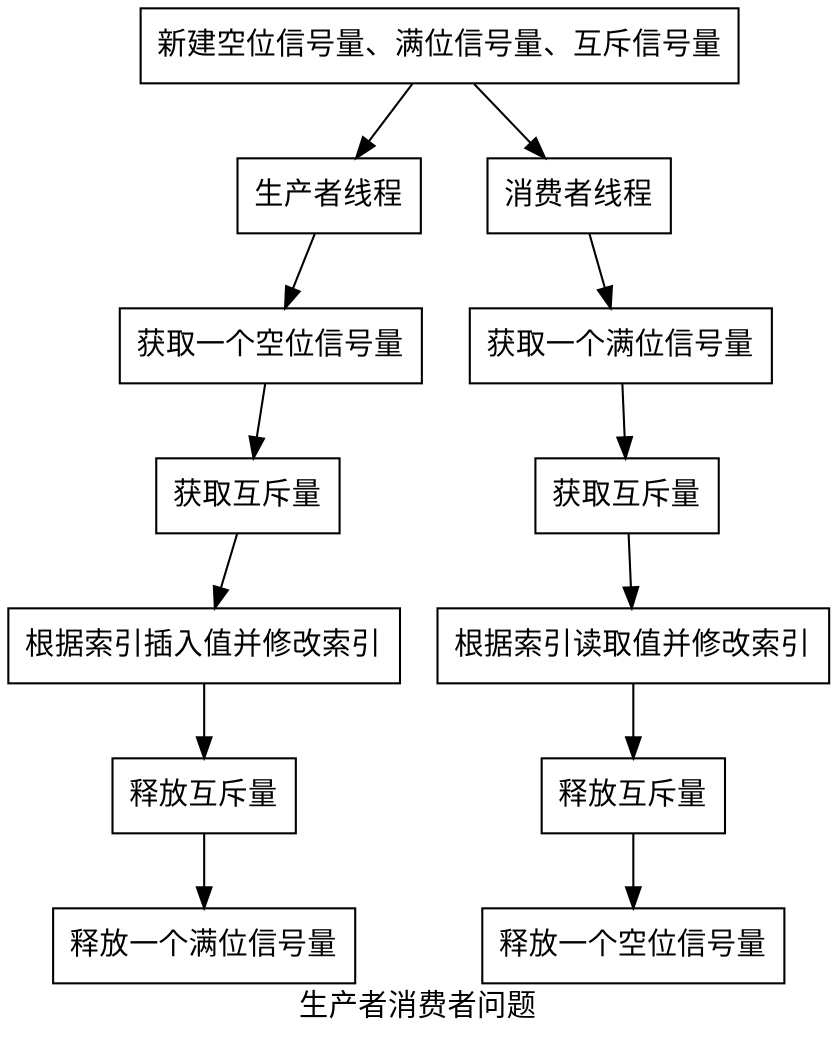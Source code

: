 /**
 * @brief 用于展示生产者消费者问题
 */
digraph product_consumer{
    graph[label="生产者消费者问题"];
    
    node [shape=box];
    create [label="新建空位信号量、满位信号量、互斥信号量"];
    create -> product_thread;
    create -> consumer_thread;

    product_thread[label="生产者线程"];
    product_entry[label="获取一个空位信号量"];
    product_mutex[label="获取互斥量"];
    product_operation[label="根据索引插入值并修改索引"];
    product_release_mutex[label="释放互斥量"];
    product_release_full[label="释放一个满位信号量"];

    product_thread -> product_entry;
    product_entry -> product_mutex;
    product_mutex -> product_operation;
    product_operation -> product_release_mutex;
    product_release_mutex -> product_release_full;

    consumer_thread[label="消费者线程"];
    consumer_entry[label="获取一个满位信号量"];
    consumer_mutex[label="获取互斥量"];
    consumer_operation[label="根据索引读取值并修改索引"];
    consumer_release_mutex[label="释放互斥量"];
    consumer_release_empty[label="释放一个空位信号量"];

    consumer_thread -> consumer_entry;
    consumer_entry -> consumer_mutex;
    consumer_mutex -> consumer_operation;
    consumer_operation -> consumer_release_mutex;
    consumer_release_mutex -> consumer_release_empty;

}
